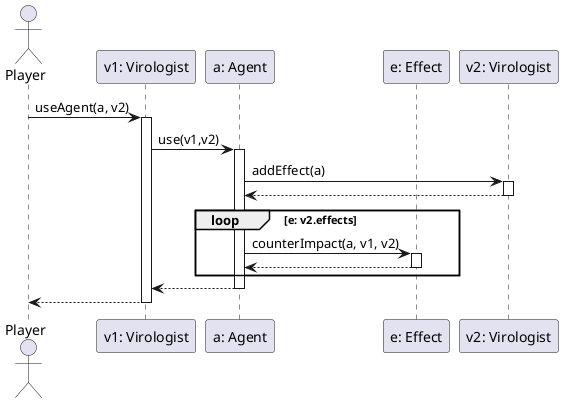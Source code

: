@startuml
'https://plantuml.com/sequence-diagram

actor Player
participant "v1: Virologist" as v1
participant "a: Agent" as a
participant "e: Effect" as e
participant "v2: Virologist" as v2



Player -> v1 ++: useAgent(a, v2)
    v1 -> a ++: use(v1,v2)
        a -> v2 ++: addEffect(a)
        return
        loop e: v2.effects
            a -> e ++: counterImpact(a, v1, v2)
            return
        end
    return
return


@enduml
